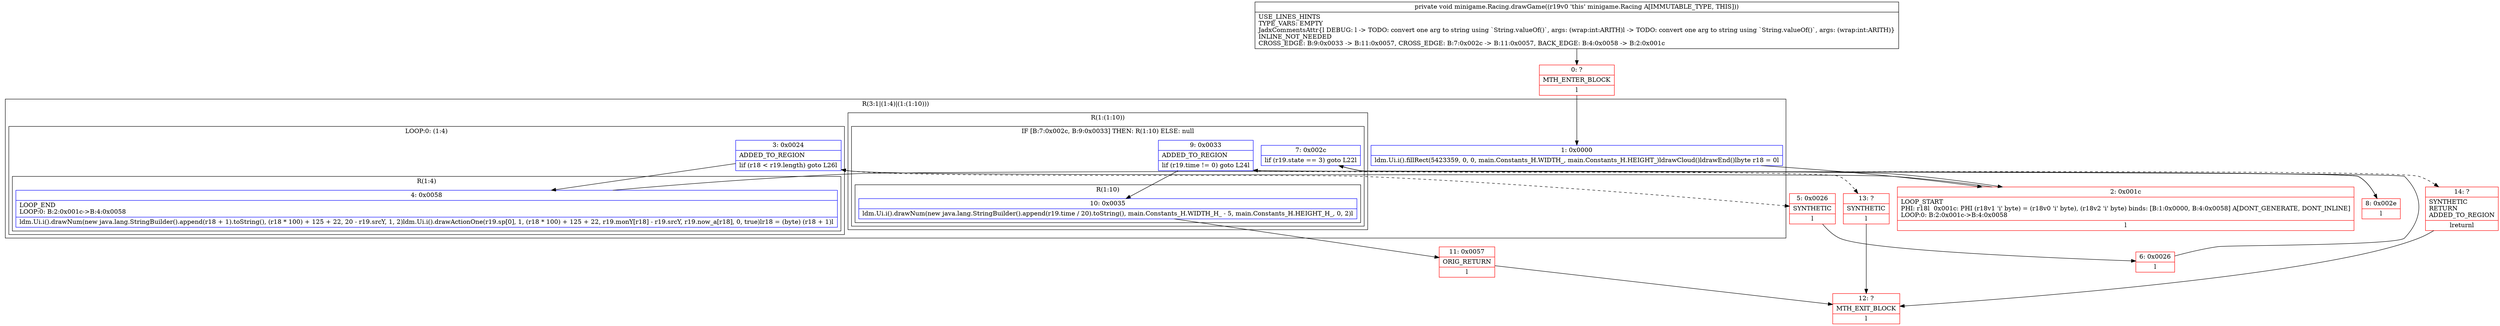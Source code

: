 digraph "CFG forminigame.Racing.drawGame()V" {
subgraph cluster_Region_473504623 {
label = "R(3:1|(1:4)|(1:(1:10)))";
node [shape=record,color=blue];
Node_1 [shape=record,label="{1\:\ 0x0000|ldm.Ui.i().fillRect(5423359, 0, 0, main.Constants_H.WIDTH_, main.Constants_H.HEIGHT_)ldrawCloud()ldrawEnd()lbyte r18 = 0l}"];
subgraph cluster_LoopRegion_278357916 {
label = "LOOP:0: (1:4)";
node [shape=record,color=blue];
Node_3 [shape=record,label="{3\:\ 0x0024|ADDED_TO_REGION\l|lif (r18 \< r19.length) goto L26l}"];
subgraph cluster_Region_1590388760 {
label = "R(1:4)";
node [shape=record,color=blue];
Node_4 [shape=record,label="{4\:\ 0x0058|LOOP_END\lLOOP:0: B:2:0x001c\-\>B:4:0x0058\l|ldm.Ui.i().drawNum(new java.lang.StringBuilder().append(r18 + 1).toString(), (r18 * 100) + 125 + 22, 20 \- r19.srcY, 1, 2)ldm.Ui.i().drawActionOne(r19.sp[0], 1, (r18 * 100) + 125 + 22, r19.monY[r18] \- r19.srcY, r19.now_a[r18], 0, true)lr18 = (byte) (r18 + 1)l}"];
}
}
subgraph cluster_Region_2094983225 {
label = "R(1:(1:10))";
node [shape=record,color=blue];
subgraph cluster_IfRegion_892927626 {
label = "IF [B:7:0x002c, B:9:0x0033] THEN: R(1:10) ELSE: null";
node [shape=record,color=blue];
Node_7 [shape=record,label="{7\:\ 0x002c|lif (r19.state == 3) goto L22l}"];
Node_9 [shape=record,label="{9\:\ 0x0033|ADDED_TO_REGION\l|lif (r19.time != 0) goto L24l}"];
subgraph cluster_Region_451049804 {
label = "R(1:10)";
node [shape=record,color=blue];
Node_10 [shape=record,label="{10\:\ 0x0035|ldm.Ui.i().drawNum(new java.lang.StringBuilder().append(r19.time \/ 20).toString(), main.Constants_H.WIDTH_H_ \- 5, main.Constants_H.HEIGHT_H_, 0, 2)l}"];
}
}
}
}
Node_0 [shape=record,color=red,label="{0\:\ ?|MTH_ENTER_BLOCK\l|l}"];
Node_2 [shape=record,color=red,label="{2\:\ 0x001c|LOOP_START\lPHI: r18l  0x001c: PHI (r18v1 'i' byte) = (r18v0 'i' byte), (r18v2 'i' byte) binds: [B:1:0x0000, B:4:0x0058] A[DONT_GENERATE, DONT_INLINE]\lLOOP:0: B:2:0x001c\-\>B:4:0x0058\l|l}"];
Node_5 [shape=record,color=red,label="{5\:\ 0x0026|SYNTHETIC\l|l}"];
Node_6 [shape=record,color=red,label="{6\:\ 0x0026|l}"];
Node_8 [shape=record,color=red,label="{8\:\ 0x002e|l}"];
Node_11 [shape=record,color=red,label="{11\:\ 0x0057|ORIG_RETURN\l|l}"];
Node_12 [shape=record,color=red,label="{12\:\ ?|MTH_EXIT_BLOCK\l|l}"];
Node_13 [shape=record,color=red,label="{13\:\ ?|SYNTHETIC\l|l}"];
Node_14 [shape=record,color=red,label="{14\:\ ?|SYNTHETIC\lRETURN\lADDED_TO_REGION\l|lreturnl}"];
MethodNode[shape=record,label="{private void minigame.Racing.drawGame((r19v0 'this' minigame.Racing A[IMMUTABLE_TYPE, THIS]))  | USE_LINES_HINTS\lTYPE_VARS: EMPTY\lJadxCommentsAttr\{l DEBUG: l \-\> TODO: convert one arg to string using `String.valueOf()`, args: (wrap:int:ARITH)l \-\> TODO: convert one arg to string using `String.valueOf()`, args: (wrap:int:ARITH)\}\lINLINE_NOT_NEEDED\lCROSS_EDGE: B:9:0x0033 \-\> B:11:0x0057, CROSS_EDGE: B:7:0x002c \-\> B:11:0x0057, BACK_EDGE: B:4:0x0058 \-\> B:2:0x001c\l}"];
MethodNode -> Node_0;
Node_1 -> Node_2;
Node_3 -> Node_4;
Node_3 -> Node_5[style=dashed];
Node_4 -> Node_2;
Node_7 -> Node_8;
Node_7 -> Node_14[style=dashed];
Node_9 -> Node_10;
Node_9 -> Node_13[style=dashed];
Node_10 -> Node_11;
Node_0 -> Node_1;
Node_2 -> Node_3;
Node_5 -> Node_6;
Node_6 -> Node_7;
Node_8 -> Node_9;
Node_11 -> Node_12;
Node_13 -> Node_12;
Node_14 -> Node_12;
}

